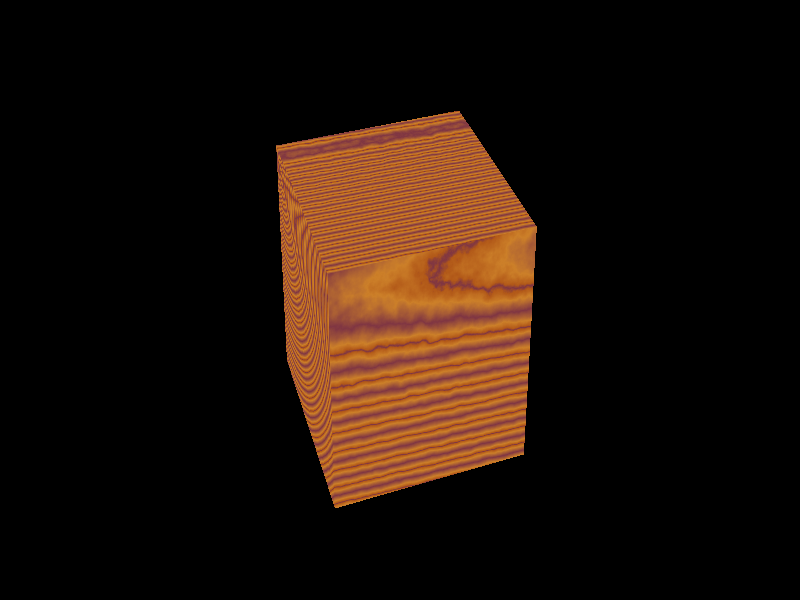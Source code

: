 
global_settings
{
    ambient_light rgb 2.3*<1, 1, 1>
    max_trace_level 10
}

camera
{
    angle 40
    location 3*<1,2,3>
    look_at <0,0,0>

    up y
    right 16/9*x
}

light_source
{
    <-10,3,15>
    color rgb <1,1,1>
}


#macro my_wood(R, T, )
pigment
{
    wood
    color_map {
        [0.0 color <100,42,52> / 200]
        [0.6 color <160,100,32> / 200]
        [0.9 color <139,69,19> / 200]
        [1.0 color <100,42,52> / 200]
    }
    turbulence 0.02
    scale 0.1
    translate .8*(x+y)
    rotate 92*y
    rotate 2*x
}
#end

box
{
    <-1, -1, -1>, <1, 1, 1>
    my_wood(0, 0)
}
